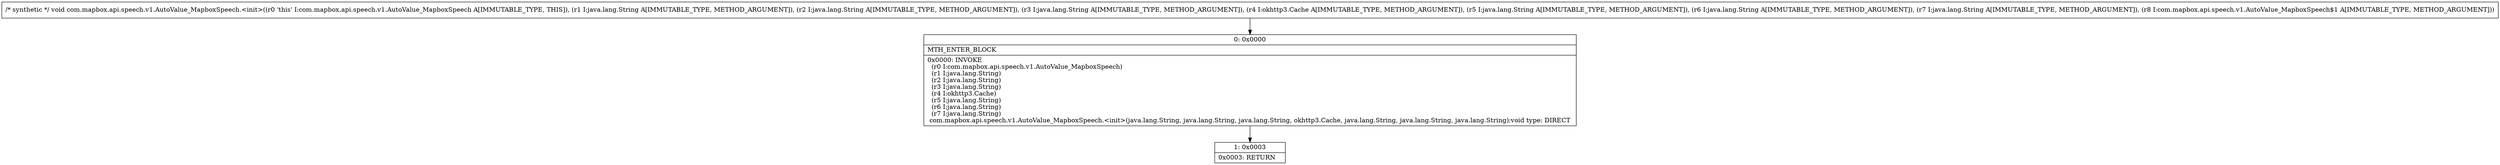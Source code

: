digraph "CFG forcom.mapbox.api.speech.v1.AutoValue_MapboxSpeech.\<init\>(Ljava\/lang\/String;Ljava\/lang\/String;Ljava\/lang\/String;Lokhttp3\/Cache;Ljava\/lang\/String;Ljava\/lang\/String;Ljava\/lang\/String;Lcom\/mapbox\/api\/speech\/v1\/AutoValue_MapboxSpeech$1;)V" {
Node_0 [shape=record,label="{0\:\ 0x0000|MTH_ENTER_BLOCK\l|0x0000: INVOKE  \l  (r0 I:com.mapbox.api.speech.v1.AutoValue_MapboxSpeech)\l  (r1 I:java.lang.String)\l  (r2 I:java.lang.String)\l  (r3 I:java.lang.String)\l  (r4 I:okhttp3.Cache)\l  (r5 I:java.lang.String)\l  (r6 I:java.lang.String)\l  (r7 I:java.lang.String)\l com.mapbox.api.speech.v1.AutoValue_MapboxSpeech.\<init\>(java.lang.String, java.lang.String, java.lang.String, okhttp3.Cache, java.lang.String, java.lang.String, java.lang.String):void type: DIRECT \l}"];
Node_1 [shape=record,label="{1\:\ 0x0003|0x0003: RETURN   \l}"];
MethodNode[shape=record,label="{\/* synthetic *\/ void com.mapbox.api.speech.v1.AutoValue_MapboxSpeech.\<init\>((r0 'this' I:com.mapbox.api.speech.v1.AutoValue_MapboxSpeech A[IMMUTABLE_TYPE, THIS]), (r1 I:java.lang.String A[IMMUTABLE_TYPE, METHOD_ARGUMENT]), (r2 I:java.lang.String A[IMMUTABLE_TYPE, METHOD_ARGUMENT]), (r3 I:java.lang.String A[IMMUTABLE_TYPE, METHOD_ARGUMENT]), (r4 I:okhttp3.Cache A[IMMUTABLE_TYPE, METHOD_ARGUMENT]), (r5 I:java.lang.String A[IMMUTABLE_TYPE, METHOD_ARGUMENT]), (r6 I:java.lang.String A[IMMUTABLE_TYPE, METHOD_ARGUMENT]), (r7 I:java.lang.String A[IMMUTABLE_TYPE, METHOD_ARGUMENT]), (r8 I:com.mapbox.api.speech.v1.AutoValue_MapboxSpeech$1 A[IMMUTABLE_TYPE, METHOD_ARGUMENT])) }"];
MethodNode -> Node_0;
Node_0 -> Node_1;
}

